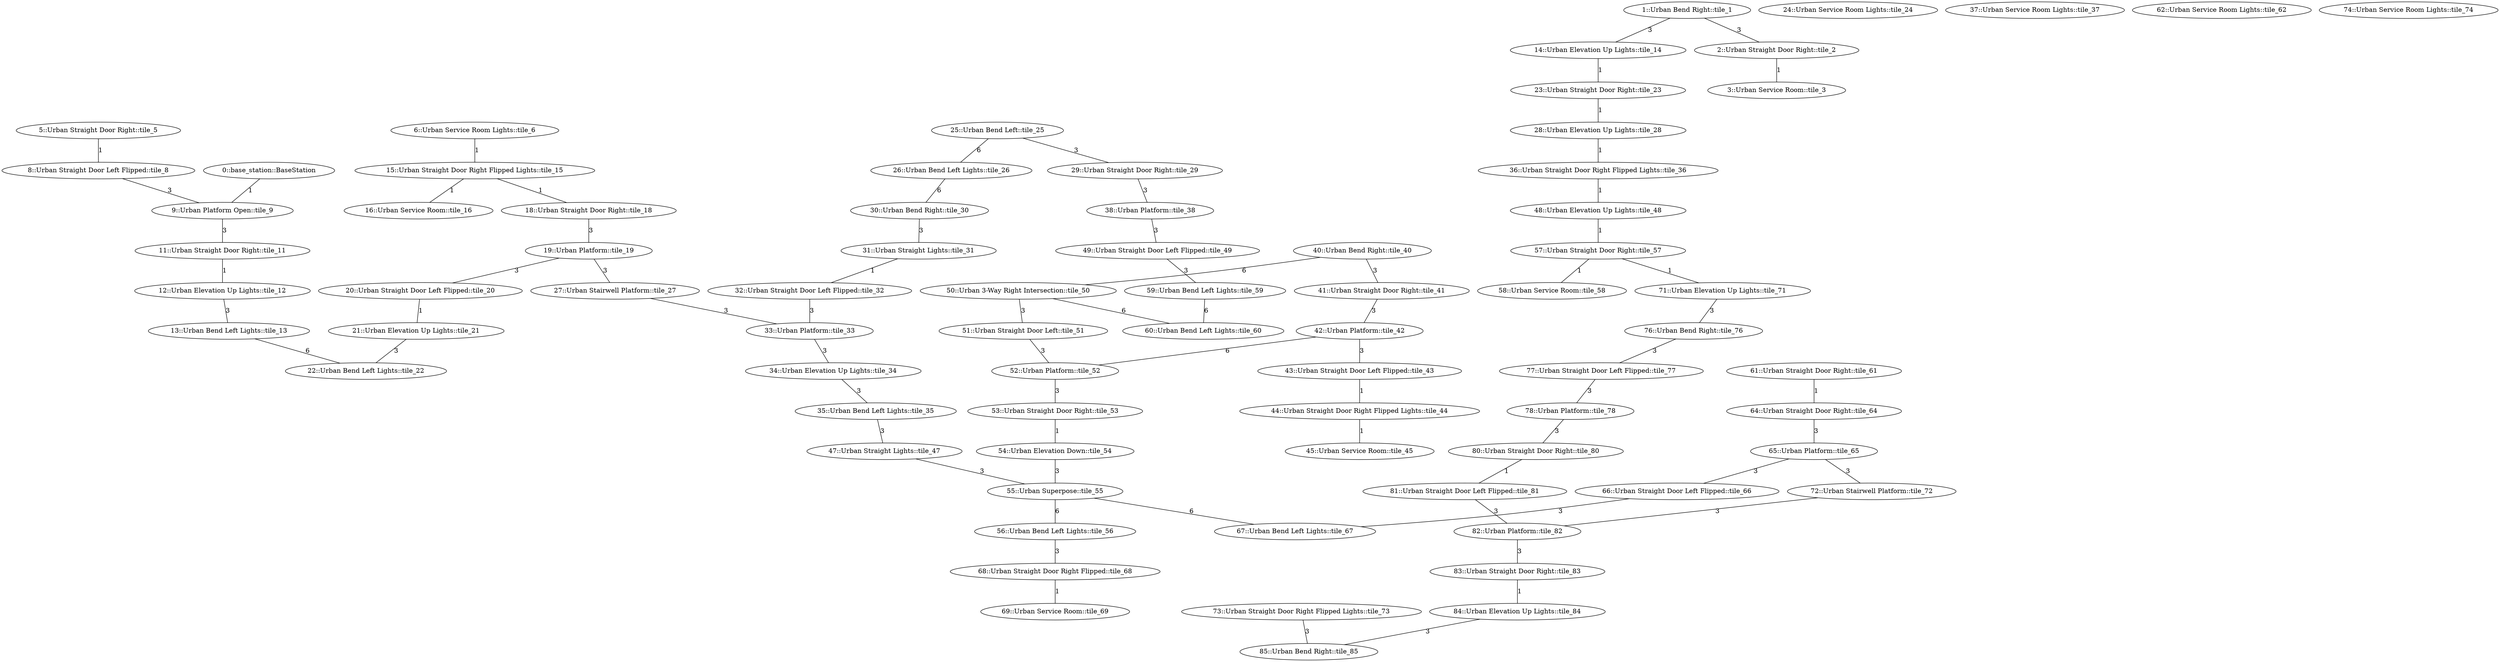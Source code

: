 /* Visibility graph for urban_circuit_practice_02.tsv */
/* Generated with the tile_tsv.py script: */
/*   tile_tsv.py urban_circuit_practice_02.tsv -\-graph-file urban_circuit_practice_02.dot -\-world-file urban_circuit_practice_02.sdf -\-world-name urban_circuit_practice_02 -\-scale_x 40 -\-scale_y 40 -\-urban -\-y0 32 -\-x0 -240 -\-level_type row_col */

graph {
  /* ==== Vertices ==== */

  /* Base station / Staging area */
  0   [label="0::base_station::BaseStation"];

  1   [label="1::Urban Bend Right::tile_1"];
  2   [label="2::Urban Straight Door Right::tile_2"];
  3   [label="3::Urban Service Room::tile_3"];
  5   [label="5::Urban Straight Door Right::tile_5"];
  6   [label="6::Urban Service Room Lights::tile_6"];
  8   [label="8::Urban Straight Door Left Flipped::tile_8"];
  9   [label="9::Urban Platform Open::tile_9"];
  11  [label="11::Urban Straight Door Right::tile_11"];
  12  [label="12::Urban Elevation Up Lights::tile_12"];
  13  [label="13::Urban Bend Left Lights::tile_13"];
  14  [label="14::Urban Elevation Up Lights::tile_14"];
  15  [label="15::Urban Straight Door Right Flipped Lights::tile_15"];
  16  [label="16::Urban Service Room::tile_16"];
  18  [label="18::Urban Straight Door Right::tile_18"];
  19  [label="19::Urban Platform::tile_19"];
  20  [label="20::Urban Straight Door Left Flipped::tile_20"];
  21  [label="21::Urban Elevation Up Lights::tile_21"];
  22  [label="22::Urban Bend Left Lights::tile_22"];
  23  [label="23::Urban Straight Door Right::tile_23"];
  24  [label="24::Urban Service Room Lights::tile_24"];
  25  [label="25::Urban Bend Left::tile_25"];
  26  [label="26::Urban Bend Left Lights::tile_26"];
  27  [label="27::Urban Stairwell Platform::tile_27"];
  28  [label="28::Urban Elevation Up Lights::tile_28"];
  29  [label="29::Urban Straight Door Right::tile_29"];
  30  [label="30::Urban Bend Right::tile_30"];
  31  [label="31::Urban Straight Lights::tile_31"];
  32  [label="32::Urban Straight Door Left Flipped::tile_32"];
  33  [label="33::Urban Platform::tile_33"];
  34  [label="34::Urban Elevation Up Lights::tile_34"];
  35  [label="35::Urban Bend Left Lights::tile_35"];
  36  [label="36::Urban Straight Door Right Flipped Lights::tile_36"];
  37  [label="37::Urban Service Room Lights::tile_37"];
  38  [label="38::Urban Platform::tile_38"];
  40  [label="40::Urban Bend Right::tile_40"];
  41  [label="41::Urban Straight Door Right::tile_41"];
  42  [label="42::Urban Platform::tile_42"];
  43  [label="43::Urban Straight Door Left Flipped::tile_43"];
  44  [label="44::Urban Straight Door Right Flipped Lights::tile_44"];
  45  [label="45::Urban Service Room::tile_45"];
  47  [label="47::Urban Straight Lights::tile_47"];
  48  [label="48::Urban Elevation Up Lights::tile_48"];
  49  [label="49::Urban Straight Door Left Flipped::tile_49"];
  50  [label="50::Urban 3-Way Right Intersection::tile_50"];
  51  [label="51::Urban Straight Door Left::tile_51"];
  52  [label="52::Urban Platform::tile_52"];
  53  [label="53::Urban Straight Door Right::tile_53"];
  54  [label="54::Urban Elevation Down::tile_54"];
  55  [label="55::Urban Superpose::tile_55"];
  56  [label="56::Urban Bend Left Lights::tile_56"];
  57  [label="57::Urban Straight Door Right::tile_57"];
  58  [label="58::Urban Service Room::tile_58"];
  59  [label="59::Urban Bend Left Lights::tile_59"];
  60  [label="60::Urban Bend Left Lights::tile_60"];
  61  [label="61::Urban Straight Door Right::tile_61"];
  62  [label="62::Urban Service Room Lights::tile_62"];
  64  [label="64::Urban Straight Door Right::tile_64"];
  65  [label="65::Urban Platform::tile_65"];
  66  [label="66::Urban Straight Door Left Flipped::tile_66"];
  67  [label="67::Urban Bend Left Lights::tile_67"];
  68  [label="68::Urban Straight Door Right Flipped::tile_68"];
  69  [label="69::Urban Service Room::tile_69"];
  71  [label="71::Urban Elevation Up Lights::tile_71"];
  72  [label="72::Urban Stairwell Platform::tile_72"];
  73  [label="73::Urban Straight Door Right Flipped Lights::tile_73"];
  74  [label="74::Urban Service Room Lights::tile_74"];
  76  [label="76::Urban Bend Right::tile_76"];
  77  [label="77::Urban Straight Door Left Flipped::tile_77"];
  78  [label="78::Urban Platform::tile_78"];
  80  [label="80::Urban Straight Door Right::tile_80"];
  81  [label="81::Urban Straight Door Left Flipped::tile_81"];
  82  [label="82::Urban Platform::tile_82"];
  83  [label="83::Urban Straight Door Right::tile_83"];
  84  [label="84::Urban Elevation Up Lights::tile_84"];
  85  [label="85::Urban Bend Right::tile_85"];

  /* ==== Edges ==== */

  /* Base station */
  0  -- 9   [label=1];
  1  -- 2   [label=3];
  1  -- 14  [label=3];
  5  -- 8   [label=1];
  6  -- 15  [label=1];
  8  -- 9   [label=3];
  9  -- 11  [label=3];
  11 -- 12  [label=1];
  12 -- 13  [label=3];
  13 -- 22  [label=6];
  14 -- 23  [label=1];
  15 -- 18  [label=1];
  18 -- 19  [label=3];
  19 -- 20  [label=3];
  19 -- 27  [label=3];
  20 -- 21  [label=1];
  21 -- 22  [label=3];
  23 -- 28  [label=1];
  25 -- 26  [label=6];
  25 -- 29  [label=3];
  26 -- 30  [label=6];
  27 -- 33  [label=3];
  28 -- 36  [label=1];
  29 -- 38  [label=3];
  30 -- 31  [label=3];
  31 -- 32  [label=1];
  32 -- 33  [label=3];
  33 -- 34  [label=3];
  34 -- 35  [label=3];
  35 -- 47  [label=3];
  36 -- 48  [label=1];
  38 -- 49  [label=3];
  40 -- 41  [label=3];
  40 -- 50  [label=6];  /* Intersection */
  41 -- 42  [label=3];
  42 -- 43  [label=3];
  42 -- 52  [label=6];
  43 -- 44  [label=1];
  47 -- 55  [label=3];  /* Intersection */
  48 -- 57  [label=1];
  49 -- 59  [label=3];
  50 -- 51  [label=3];  /* Intersection */
  50 -- 60  [label=6];  /* Intersection */
  51 -- 52  [label=3];
  52 -- 53  [label=3];
  53 -- 54  [label=1];
  54 -- 55  [label=3];  /* Intersection */
  55 -- 56  [label=6];  /* Intersection */
  55 -- 67  [label=6];  /* Intersection */
  56 -- 68  [label=3];
  57 -- 71  [label=1];
  59 -- 60  [label=6];
  61 -- 64  [label=1];
  64 -- 65  [label=3];
  65 -- 66  [label=3];
  65 -- 72  [label=3];
  66 -- 67  [label=3];
  71 -- 76  [label=3];
  72 -- 82  [label=3];
  73 -- 85  [label=3];
  76 -- 77  [label=3];
  77 -- 78  [label=3];
  78 -- 80  [label=3];
  80 -- 81  [label=1];
  81 -- 82  [label=3];
  82 -- 83  [label=3];
  83 -- 84  [label=1];
  84 -- 85  [label=3];
  2  -- 3   [label=1];
  15 -- 16  [label=1];
  44 -- 45  [label=1];
  57 -- 58  [label=1];
  68 -- 69  [label=1];
}
